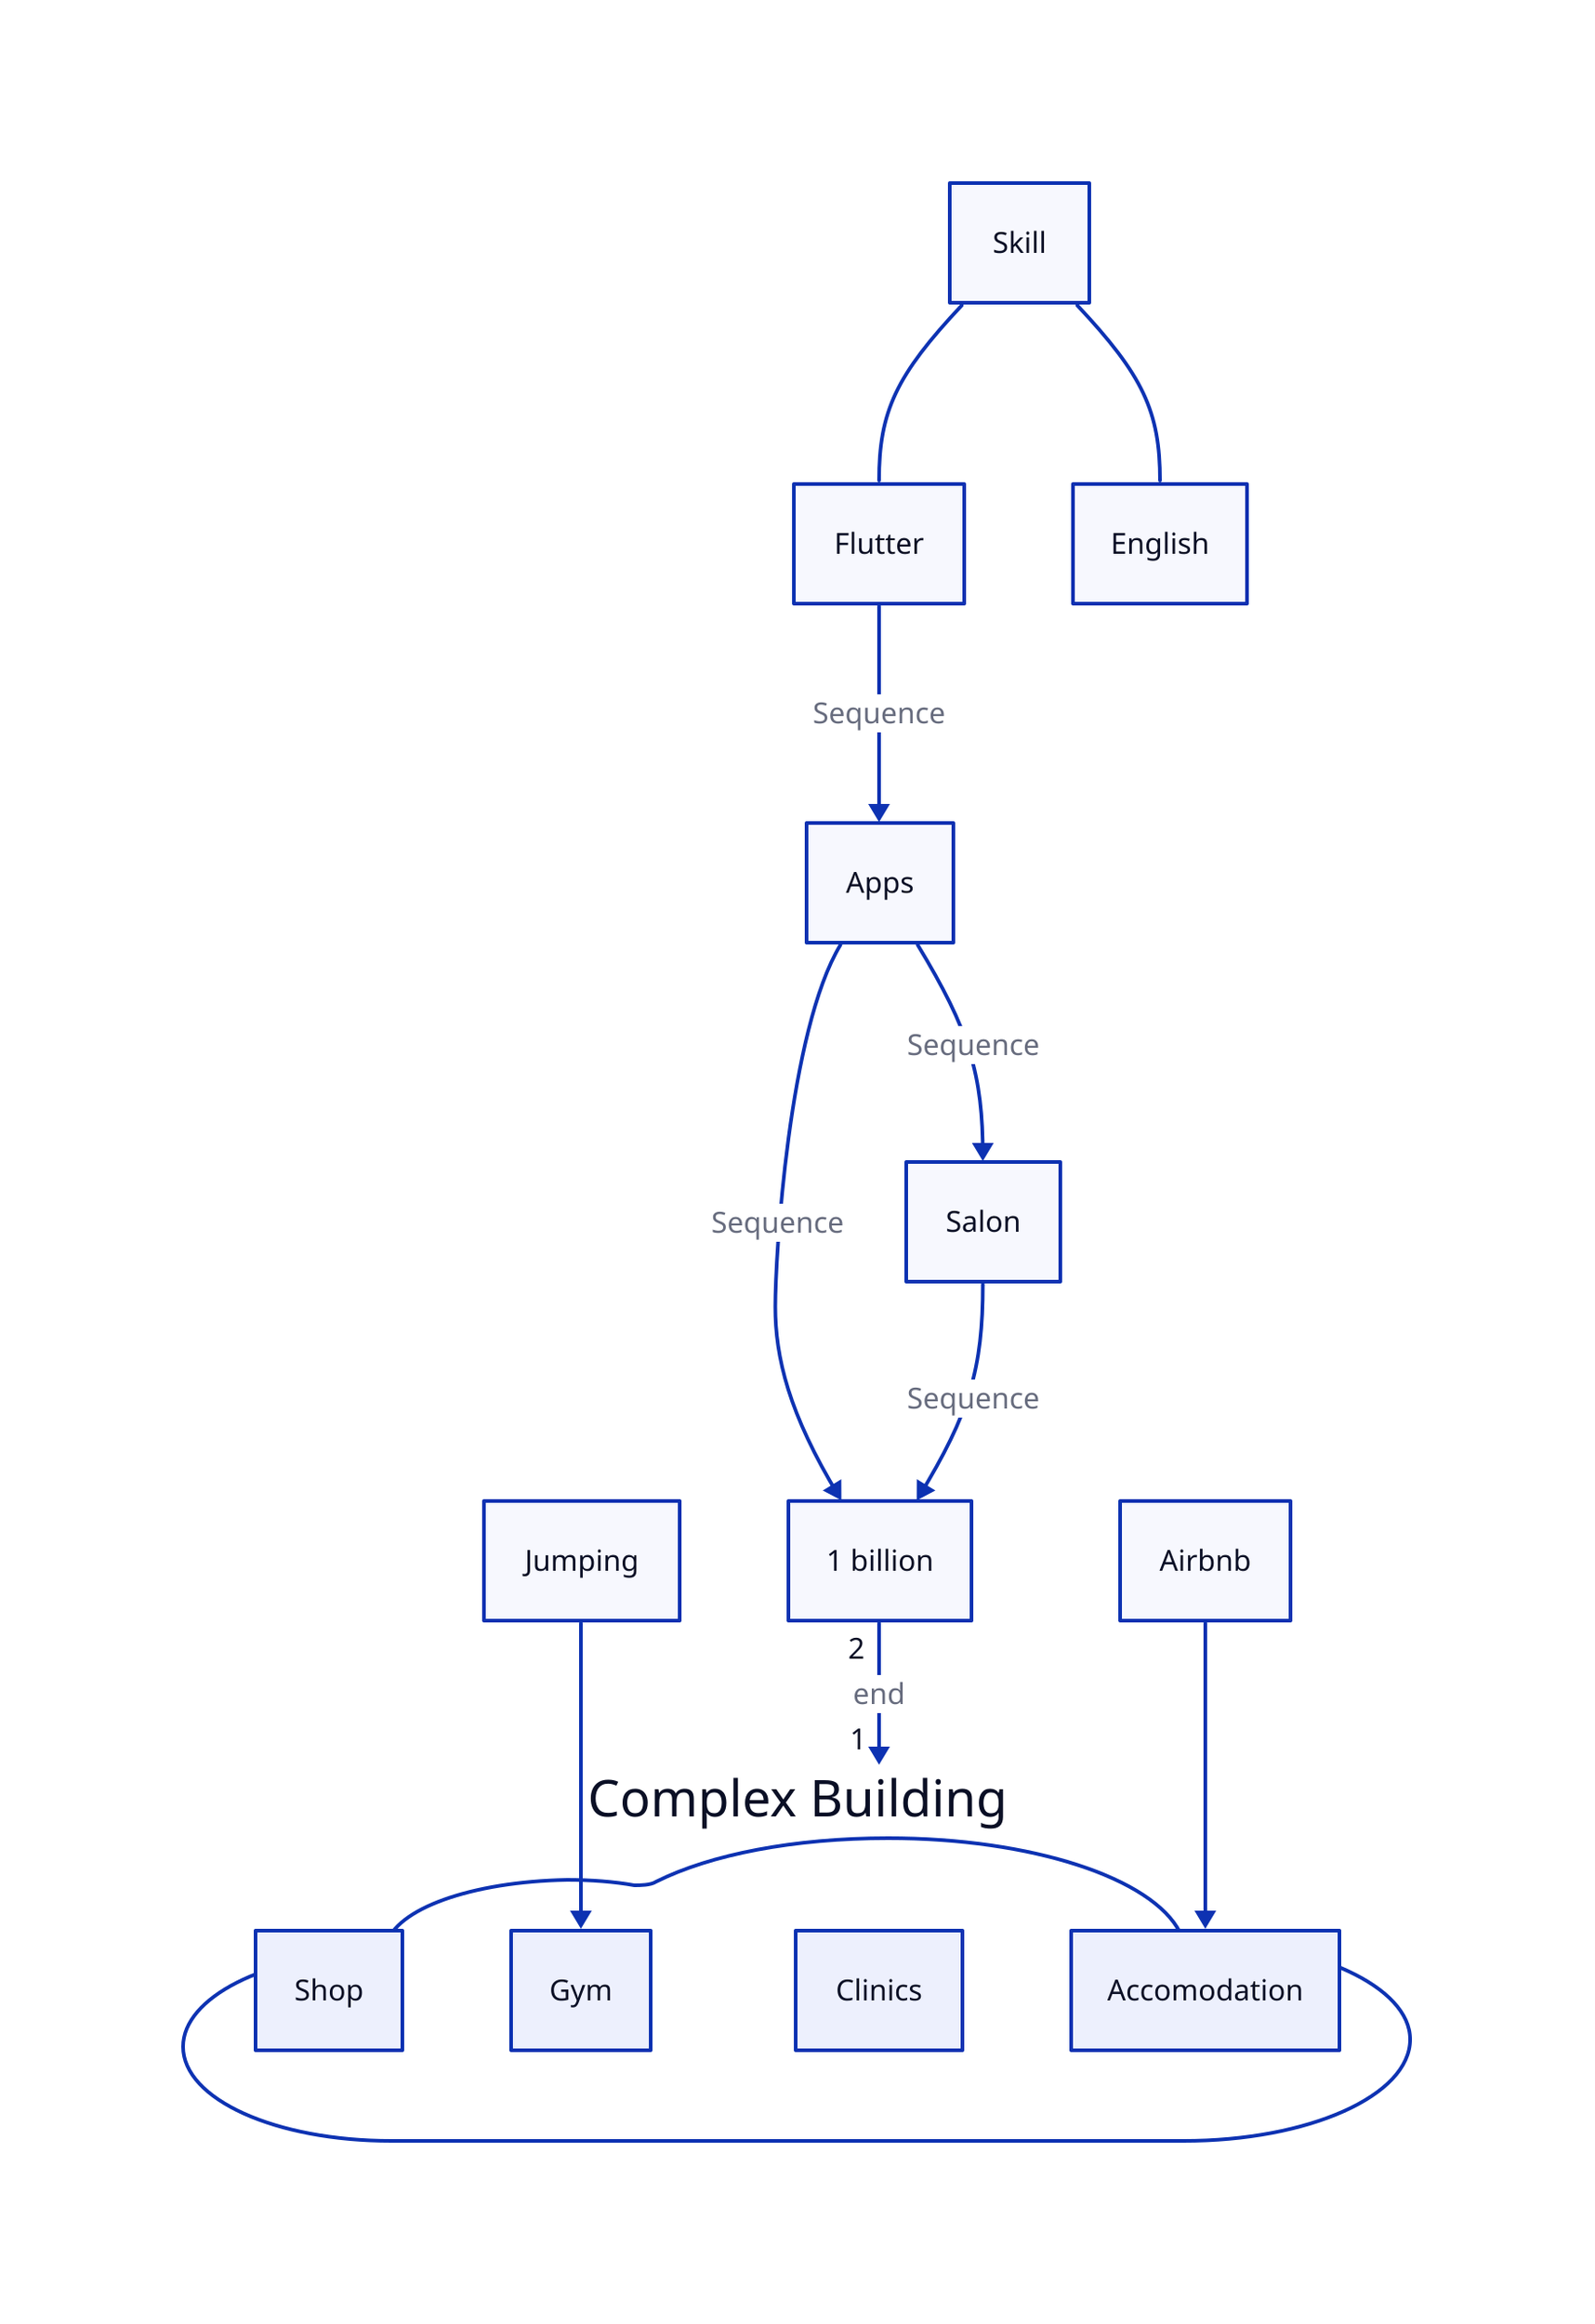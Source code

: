 goal: Complex Building {shape: cloud}
need: 1 billion 
need <- Apps <- Flutter: Sequence
Apps -> Salon : Sequence
need <- Salon : Sequence
Skill -- English
Skill -- Flutter


# This would define a connection over existing labels
goal <- need  : end {
    source-arrowhead.label: 1
    target-arrowhead: 2 {
      shape: diamond
      style.filled: true
    }
  }

goal.Shop
goal.Gym <- Jumping
goal.Clinics
goal.Accomodation <- Airbnb